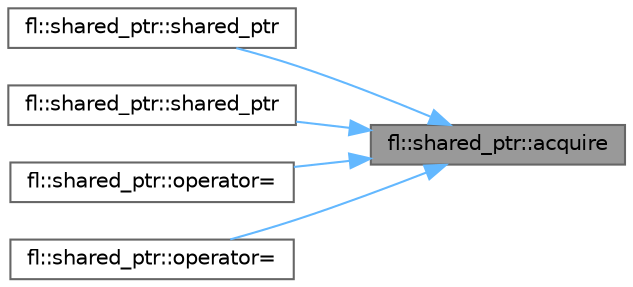 digraph "fl::shared_ptr::acquire"
{
 // INTERACTIVE_SVG=YES
 // LATEX_PDF_SIZE
  bgcolor="transparent";
  edge [fontname=Helvetica,fontsize=10,labelfontname=Helvetica,labelfontsize=10];
  node [fontname=Helvetica,fontsize=10,shape=box,height=0.2,width=0.4];
  rankdir="RL";
  Node1 [id="Node000001",label="fl::shared_ptr::acquire",height=0.2,width=0.4,color="gray40", fillcolor="grey60", style="filled", fontcolor="black",tooltip=" "];
  Node1 -> Node2 [id="edge1_Node000001_Node000002",dir="back",color="steelblue1",style="solid",tooltip=" "];
  Node2 [id="Node000002",label="fl::shared_ptr::shared_ptr",height=0.2,width=0.4,color="grey40", fillcolor="white", style="filled",URL="$d1/d74/classfl_1_1shared__ptr_ab388f0cf9cf8d46213ffa9dbb6f07cba.html#ab388f0cf9cf8d46213ffa9dbb6f07cba",tooltip=" "];
  Node1 -> Node3 [id="edge2_Node000001_Node000003",dir="back",color="steelblue1",style="solid",tooltip=" "];
  Node3 [id="Node000003",label="fl::shared_ptr::shared_ptr",height=0.2,width=0.4,color="grey40", fillcolor="white", style="filled",URL="$d1/d74/classfl_1_1shared__ptr_a8d31943b53e0afd8b6808c7d26846815.html#a8d31943b53e0afd8b6808c7d26846815",tooltip=" "];
  Node1 -> Node4 [id="edge3_Node000001_Node000004",dir="back",color="steelblue1",style="solid",tooltip=" "];
  Node4 [id="Node000004",label="fl::shared_ptr::operator=",height=0.2,width=0.4,color="grey40", fillcolor="white", style="filled",URL="$d1/d74/classfl_1_1shared__ptr_aefcf3346842aaa3bab00f119ed6d4f8f.html#aefcf3346842aaa3bab00f119ed6d4f8f",tooltip=" "];
  Node1 -> Node5 [id="edge4_Node000001_Node000005",dir="back",color="steelblue1",style="solid",tooltip=" "];
  Node5 [id="Node000005",label="fl::shared_ptr::operator=",height=0.2,width=0.4,color="grey40", fillcolor="white", style="filled",URL="$d1/d74/classfl_1_1shared__ptr_abe30e697e86ac7450e22564f3b6366b7.html#abe30e697e86ac7450e22564f3b6366b7",tooltip=" "];
}
